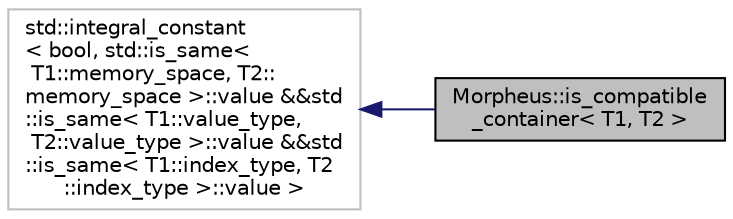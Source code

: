 digraph "Morpheus::is_compatible_container&lt; T1, T2 &gt;"
{
 // LATEX_PDF_SIZE
  edge [fontname="Helvetica",fontsize="10",labelfontname="Helvetica",labelfontsize="10"];
  node [fontname="Helvetica",fontsize="10",shape=record];
  rankdir="LR";
  Node1 [label="Morpheus::is_compatible\l_container\< T1, T2 \>",height=0.2,width=0.4,color="black", fillcolor="grey75", style="filled", fontcolor="black",tooltip=" "];
  Node2 -> Node1 [dir="back",color="midnightblue",fontsize="10",style="solid",fontname="Helvetica"];
  Node2 [label="std::integral_constant\l\< bool, std::is_same\<\l T1::memory_space, T2::\lmemory_space \>::value &&std\l::is_same\< T1::value_type,\l T2::value_type \>::value &&std\l::is_same\< T1::index_type, T2\l::index_type \>::value \>",height=0.2,width=0.4,color="grey75", fillcolor="white", style="filled",tooltip=" "];
}
